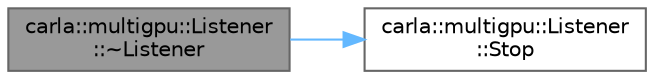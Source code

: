 digraph "carla::multigpu::Listener::~Listener"
{
 // INTERACTIVE_SVG=YES
 // LATEX_PDF_SIZE
  bgcolor="transparent";
  edge [fontname=Helvetica,fontsize=10,labelfontname=Helvetica,labelfontsize=10];
  node [fontname=Helvetica,fontsize=10,shape=box,height=0.2,width=0.4];
  rankdir="LR";
  Node1 [id="Node000001",label="carla::multigpu::Listener\l::~Listener",height=0.2,width=0.4,color="gray40", fillcolor="grey60", style="filled", fontcolor="black",tooltip=" "];
  Node1 -> Node2 [id="edge1_Node000001_Node000002",color="steelblue1",style="solid",tooltip=" "];
  Node2 [id="Node000002",label="carla::multigpu::Listener\l::Stop",height=0.2,width=0.4,color="grey40", fillcolor="white", style="filled",URL="$d8/d50/classcarla_1_1multigpu_1_1Listener.html#ae1427f11fc3072743bfa3b98bd0b837a",tooltip=" "];
}
